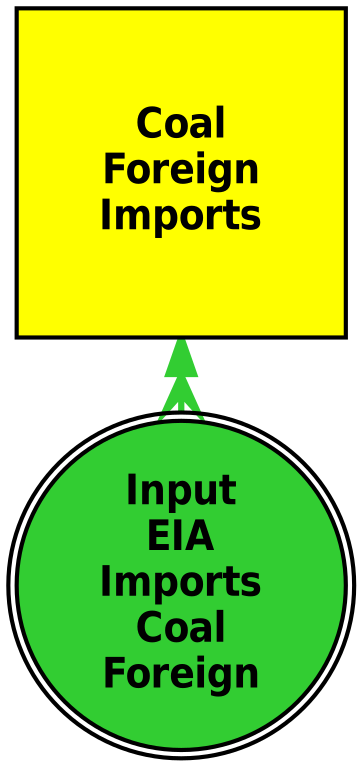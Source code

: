 digraph dependencies {
layers="one:two:three";
outputorder="edgesfirst";
nodesep=0.75;
Coal_Foreign_Imports [layer="two"] [style="filled"] [height="2.2"] [shape="box"] [fontsize="20"] [fillcolor="yellow"] [fontname="Helvetica-Narrow-Bold"] [fixedsize="true"] [label="Coal\nForeign\nImports"] [width="2.2"] [penwidth="2"];
Coal_Foreign_Imports -> Input_EIA_Imports_Coal_Foreign [layer="one"] [arrowhead="crow"] [color="limegreen"] [arrowsize="1.75"] [dir="both"] [penwidth="3"];
Input_EIA_Imports_Coal_Foreign [layer="two"] [style="filled"] [height="2.2"] [shape="doublecircle"] [fontsize="20"] [fillcolor="limegreen"] [fontname="Helvetica-Narrow-Bold"] [fixedsize="true"] [label="Input\nEIA\nImports\nCoal\nForeign"] [width="2.2"] [penwidth="2"];
}